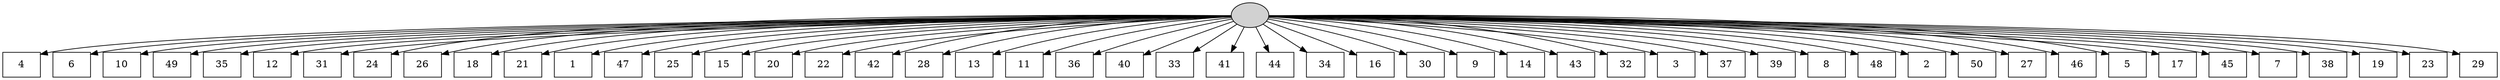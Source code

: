 digraph G {
0[style=filled, fillcolor=grey82, label=""];
1[shape=box,style=filled, fillcolor=white,label="4\n"];
2[shape=box,style=filled, fillcolor=white,label="6\n"];
3[shape=box,style=filled, fillcolor=white,label="10\n"];
4[shape=box,style=filled, fillcolor=white,label="49\n"];
5[shape=box,style=filled, fillcolor=white,label="35\n"];
6[shape=box,style=filled, fillcolor=white,label="12\n"];
7[shape=box,style=filled, fillcolor=white,label="31\n"];
8[shape=box,style=filled, fillcolor=white,label="24\n"];
9[shape=box,style=filled, fillcolor=white,label="26\n"];
10[shape=box,style=filled, fillcolor=white,label="18\n"];
11[shape=box,style=filled, fillcolor=white,label="21\n"];
12[shape=box,style=filled, fillcolor=white,label="1\n"];
13[shape=box,style=filled, fillcolor=white,label="47\n"];
14[shape=box,style=filled, fillcolor=white,label="25\n"];
15[shape=box,style=filled, fillcolor=white,label="15\n"];
16[shape=box,style=filled, fillcolor=white,label="20\n"];
17[shape=box,style=filled, fillcolor=white,label="22\n"];
18[shape=box,style=filled, fillcolor=white,label="42\n"];
19[shape=box,style=filled, fillcolor=white,label="28\n"];
20[shape=box,style=filled, fillcolor=white,label="13\n"];
21[shape=box,style=filled, fillcolor=white,label="11\n"];
22[shape=box,style=filled, fillcolor=white,label="36\n"];
23[shape=box,style=filled, fillcolor=white,label="40\n"];
24[shape=box,style=filled, fillcolor=white,label="33\n"];
25[shape=box,style=filled, fillcolor=white,label="41\n"];
26[shape=box,style=filled, fillcolor=white,label="44\n"];
27[shape=box,style=filled, fillcolor=white,label="34\n"];
28[shape=box,style=filled, fillcolor=white,label="16\n"];
29[shape=box,style=filled, fillcolor=white,label="30\n"];
30[shape=box,style=filled, fillcolor=white,label="9\n"];
31[shape=box,style=filled, fillcolor=white,label="14\n"];
32[shape=box,style=filled, fillcolor=white,label="43\n"];
33[shape=box,style=filled, fillcolor=white,label="32\n"];
34[shape=box,style=filled, fillcolor=white,label="3\n"];
35[shape=box,style=filled, fillcolor=white,label="37\n"];
36[shape=box,style=filled, fillcolor=white,label="39\n"];
37[shape=box,style=filled, fillcolor=white,label="8\n"];
38[shape=box,style=filled, fillcolor=white,label="48\n"];
39[shape=box,style=filled, fillcolor=white,label="2\n"];
40[shape=box,style=filled, fillcolor=white,label="50\n"];
41[shape=box,style=filled, fillcolor=white,label="27\n"];
42[shape=box,style=filled, fillcolor=white,label="46\n"];
43[shape=box,style=filled, fillcolor=white,label="5\n"];
44[shape=box,style=filled, fillcolor=white,label="17\n"];
45[shape=box,style=filled, fillcolor=white,label="45\n"];
46[shape=box,style=filled, fillcolor=white,label="7\n"];
47[shape=box,style=filled, fillcolor=white,label="38\n"];
48[shape=box,style=filled, fillcolor=white,label="19\n"];
49[shape=box,style=filled, fillcolor=white,label="23\n"];
50[shape=box,style=filled, fillcolor=white,label="29\n"];
0->1 ;
0->2 ;
0->3 ;
0->4 ;
0->5 ;
0->6 ;
0->7 ;
0->8 ;
0->9 ;
0->10 ;
0->11 ;
0->12 ;
0->13 ;
0->14 ;
0->15 ;
0->16 ;
0->17 ;
0->18 ;
0->19 ;
0->20 ;
0->21 ;
0->22 ;
0->23 ;
0->24 ;
0->25 ;
0->26 ;
0->27 ;
0->28 ;
0->29 ;
0->30 ;
0->31 ;
0->32 ;
0->33 ;
0->34 ;
0->35 ;
0->36 ;
0->37 ;
0->38 ;
0->39 ;
0->40 ;
0->41 ;
0->42 ;
0->43 ;
0->44 ;
0->45 ;
0->46 ;
0->47 ;
0->48 ;
0->49 ;
0->50 ;
}
